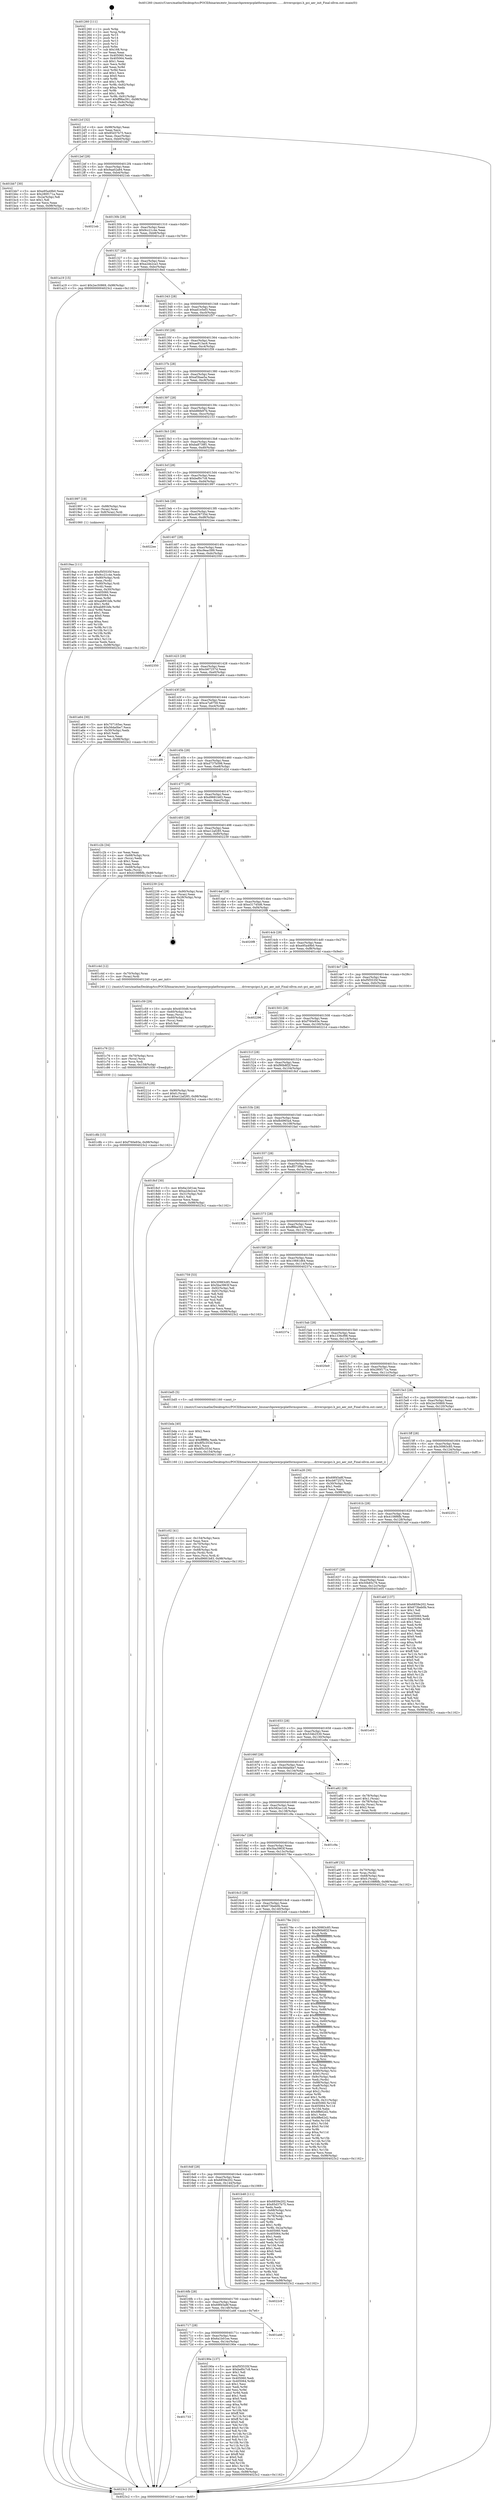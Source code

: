 digraph "0x401260" {
  label = "0x401260 (/mnt/c/Users/mathe/Desktop/tcc/POCII/binaries/extr_linuxarchpowerpcplatformspseries........driverspcipci.h_pci_aer_init_Final-ollvm.out::main(0))"
  labelloc = "t"
  node[shape=record]

  Entry [label="",width=0.3,height=0.3,shape=circle,fillcolor=black,style=filled]
  "0x4012cf" [label="{
     0x4012cf [32]\l
     | [instrs]\l
     &nbsp;&nbsp;0x4012cf \<+6\>: mov -0x98(%rbp),%eax\l
     &nbsp;&nbsp;0x4012d5 \<+2\>: mov %eax,%ecx\l
     &nbsp;&nbsp;0x4012d7 \<+6\>: sub $0x85d37b75,%ecx\l
     &nbsp;&nbsp;0x4012dd \<+6\>: mov %eax,-0xac(%rbp)\l
     &nbsp;&nbsp;0x4012e3 \<+6\>: mov %ecx,-0xb0(%rbp)\l
     &nbsp;&nbsp;0x4012e9 \<+6\>: je 0000000000401bb7 \<main+0x957\>\l
  }"]
  "0x401bb7" [label="{
     0x401bb7 [30]\l
     | [instrs]\l
     &nbsp;&nbsp;0x401bb7 \<+5\>: mov $0xe95a49b0,%eax\l
     &nbsp;&nbsp;0x401bbc \<+5\>: mov $0x280f171a,%ecx\l
     &nbsp;&nbsp;0x401bc1 \<+3\>: mov -0x2a(%rbp),%dl\l
     &nbsp;&nbsp;0x401bc4 \<+3\>: test $0x1,%dl\l
     &nbsp;&nbsp;0x401bc7 \<+3\>: cmovne %ecx,%eax\l
     &nbsp;&nbsp;0x401bca \<+6\>: mov %eax,-0x98(%rbp)\l
     &nbsp;&nbsp;0x401bd0 \<+5\>: jmp 00000000004023c2 \<main+0x1162\>\l
  }"]
  "0x4012ef" [label="{
     0x4012ef [28]\l
     | [instrs]\l
     &nbsp;&nbsp;0x4012ef \<+5\>: jmp 00000000004012f4 \<main+0x94\>\l
     &nbsp;&nbsp;0x4012f4 \<+6\>: mov -0xac(%rbp),%eax\l
     &nbsp;&nbsp;0x4012fa \<+5\>: sub $0x9aa02a84,%eax\l
     &nbsp;&nbsp;0x4012ff \<+6\>: mov %eax,-0xb4(%rbp)\l
     &nbsp;&nbsp;0x401305 \<+6\>: je 00000000004021eb \<main+0xf8b\>\l
  }"]
  Exit [label="",width=0.3,height=0.3,shape=circle,fillcolor=black,style=filled,peripheries=2]
  "0x4021eb" [label="{
     0x4021eb\l
  }", style=dashed]
  "0x40130b" [label="{
     0x40130b [28]\l
     | [instrs]\l
     &nbsp;&nbsp;0x40130b \<+5\>: jmp 0000000000401310 \<main+0xb0\>\l
     &nbsp;&nbsp;0x401310 \<+6\>: mov -0xac(%rbp),%eax\l
     &nbsp;&nbsp;0x401316 \<+5\>: sub $0x9cc21c4e,%eax\l
     &nbsp;&nbsp;0x40131b \<+6\>: mov %eax,-0xb8(%rbp)\l
     &nbsp;&nbsp;0x401321 \<+6\>: je 0000000000401a19 \<main+0x7b9\>\l
  }"]
  "0x401c8b" [label="{
     0x401c8b [15]\l
     | [instrs]\l
     &nbsp;&nbsp;0x401c8b \<+10\>: movl $0xf760e93e,-0x98(%rbp)\l
     &nbsp;&nbsp;0x401c95 \<+5\>: jmp 00000000004023c2 \<main+0x1162\>\l
  }"]
  "0x401a19" [label="{
     0x401a19 [15]\l
     | [instrs]\l
     &nbsp;&nbsp;0x401a19 \<+10\>: movl $0x2ec50869,-0x98(%rbp)\l
     &nbsp;&nbsp;0x401a23 \<+5\>: jmp 00000000004023c2 \<main+0x1162\>\l
  }"]
  "0x401327" [label="{
     0x401327 [28]\l
     | [instrs]\l
     &nbsp;&nbsp;0x401327 \<+5\>: jmp 000000000040132c \<main+0xcc\>\l
     &nbsp;&nbsp;0x40132c \<+6\>: mov -0xac(%rbp),%eax\l
     &nbsp;&nbsp;0x401332 \<+5\>: sub $0xa2de2ca3,%eax\l
     &nbsp;&nbsp;0x401337 \<+6\>: mov %eax,-0xbc(%rbp)\l
     &nbsp;&nbsp;0x40133d \<+6\>: je 00000000004018ed \<main+0x68d\>\l
  }"]
  "0x401c76" [label="{
     0x401c76 [21]\l
     | [instrs]\l
     &nbsp;&nbsp;0x401c76 \<+4\>: mov -0x70(%rbp),%rcx\l
     &nbsp;&nbsp;0x401c7a \<+3\>: mov (%rcx),%rcx\l
     &nbsp;&nbsp;0x401c7d \<+3\>: mov %rcx,%rdi\l
     &nbsp;&nbsp;0x401c80 \<+6\>: mov %eax,-0x158(%rbp)\l
     &nbsp;&nbsp;0x401c86 \<+5\>: call 0000000000401030 \<free@plt\>\l
     | [calls]\l
     &nbsp;&nbsp;0x401030 \{1\} (unknown)\l
  }"]
  "0x4018ed" [label="{
     0x4018ed\l
  }", style=dashed]
  "0x401343" [label="{
     0x401343 [28]\l
     | [instrs]\l
     &nbsp;&nbsp;0x401343 \<+5\>: jmp 0000000000401348 \<main+0xe8\>\l
     &nbsp;&nbsp;0x401348 \<+6\>: mov -0xac(%rbp),%eax\l
     &nbsp;&nbsp;0x40134e \<+5\>: sub $0xad1e5ef3,%eax\l
     &nbsp;&nbsp;0x401353 \<+6\>: mov %eax,-0xc0(%rbp)\l
     &nbsp;&nbsp;0x401359 \<+6\>: je 0000000000401f57 \<main+0xcf7\>\l
  }"]
  "0x401c59" [label="{
     0x401c59 [29]\l
     | [instrs]\l
     &nbsp;&nbsp;0x401c59 \<+10\>: movabs $0x4030d6,%rdi\l
     &nbsp;&nbsp;0x401c63 \<+4\>: mov -0x60(%rbp),%rcx\l
     &nbsp;&nbsp;0x401c67 \<+2\>: mov %eax,(%rcx)\l
     &nbsp;&nbsp;0x401c69 \<+4\>: mov -0x60(%rbp),%rcx\l
     &nbsp;&nbsp;0x401c6d \<+2\>: mov (%rcx),%esi\l
     &nbsp;&nbsp;0x401c6f \<+2\>: mov $0x0,%al\l
     &nbsp;&nbsp;0x401c71 \<+5\>: call 0000000000401040 \<printf@plt\>\l
     | [calls]\l
     &nbsp;&nbsp;0x401040 \{1\} (unknown)\l
  }"]
  "0x401f57" [label="{
     0x401f57\l
  }", style=dashed]
  "0x40135f" [label="{
     0x40135f [28]\l
     | [instrs]\l
     &nbsp;&nbsp;0x40135f \<+5\>: jmp 0000000000401364 \<main+0x104\>\l
     &nbsp;&nbsp;0x401364 \<+6\>: mov -0xac(%rbp),%eax\l
     &nbsp;&nbsp;0x40136a \<+5\>: sub $0xae913ac6,%eax\l
     &nbsp;&nbsp;0x40136f \<+6\>: mov %eax,-0xc4(%rbp)\l
     &nbsp;&nbsp;0x401375 \<+6\>: je 0000000000401f39 \<main+0xcd9\>\l
  }"]
  "0x401c02" [label="{
     0x401c02 [41]\l
     | [instrs]\l
     &nbsp;&nbsp;0x401c02 \<+6\>: mov -0x154(%rbp),%ecx\l
     &nbsp;&nbsp;0x401c08 \<+3\>: imul %eax,%ecx\l
     &nbsp;&nbsp;0x401c0b \<+4\>: mov -0x70(%rbp),%rsi\l
     &nbsp;&nbsp;0x401c0f \<+3\>: mov (%rsi),%rsi\l
     &nbsp;&nbsp;0x401c12 \<+4\>: mov -0x68(%rbp),%rdi\l
     &nbsp;&nbsp;0x401c16 \<+3\>: movslq (%rdi),%rdi\l
     &nbsp;&nbsp;0x401c19 \<+3\>: mov %ecx,(%rsi,%rdi,4)\l
     &nbsp;&nbsp;0x401c1c \<+10\>: movl $0xd9681b83,-0x98(%rbp)\l
     &nbsp;&nbsp;0x401c26 \<+5\>: jmp 00000000004023c2 \<main+0x1162\>\l
  }"]
  "0x401f39" [label="{
     0x401f39\l
  }", style=dashed]
  "0x40137b" [label="{
     0x40137b [28]\l
     | [instrs]\l
     &nbsp;&nbsp;0x40137b \<+5\>: jmp 0000000000401380 \<main+0x120\>\l
     &nbsp;&nbsp;0x401380 \<+6\>: mov -0xac(%rbp),%eax\l
     &nbsp;&nbsp;0x401386 \<+5\>: sub $0xaf3baa5a,%eax\l
     &nbsp;&nbsp;0x40138b \<+6\>: mov %eax,-0xc8(%rbp)\l
     &nbsp;&nbsp;0x401391 \<+6\>: je 0000000000402040 \<main+0xde0\>\l
  }"]
  "0x401bda" [label="{
     0x401bda [40]\l
     | [instrs]\l
     &nbsp;&nbsp;0x401bda \<+5\>: mov $0x2,%ecx\l
     &nbsp;&nbsp;0x401bdf \<+1\>: cltd\l
     &nbsp;&nbsp;0x401be0 \<+2\>: idiv %ecx\l
     &nbsp;&nbsp;0x401be2 \<+6\>: imul $0xfffffffe,%edx,%ecx\l
     &nbsp;&nbsp;0x401be8 \<+6\>: add $0x8f5c353d,%ecx\l
     &nbsp;&nbsp;0x401bee \<+3\>: add $0x1,%ecx\l
     &nbsp;&nbsp;0x401bf1 \<+6\>: sub $0x8f5c353d,%ecx\l
     &nbsp;&nbsp;0x401bf7 \<+6\>: mov %ecx,-0x154(%rbp)\l
     &nbsp;&nbsp;0x401bfd \<+5\>: call 0000000000401160 \<next_i\>\l
     | [calls]\l
     &nbsp;&nbsp;0x401160 \{1\} (/mnt/c/Users/mathe/Desktop/tcc/POCII/binaries/extr_linuxarchpowerpcplatformspseries........driverspcipci.h_pci_aer_init_Final-ollvm.out::next_i)\l
  }"]
  "0x402040" [label="{
     0x402040\l
  }", style=dashed]
  "0x401397" [label="{
     0x401397 [28]\l
     | [instrs]\l
     &nbsp;&nbsp;0x401397 \<+5\>: jmp 000000000040139c \<main+0x13c\>\l
     &nbsp;&nbsp;0x40139c \<+6\>: mov -0xac(%rbp),%eax\l
     &nbsp;&nbsp;0x4013a2 \<+5\>: sub $0xb86fe97b,%eax\l
     &nbsp;&nbsp;0x4013a7 \<+6\>: mov %eax,-0xcc(%rbp)\l
     &nbsp;&nbsp;0x4013ad \<+6\>: je 0000000000402153 \<main+0xef3\>\l
  }"]
  "0x401a9f" [label="{
     0x401a9f [32]\l
     | [instrs]\l
     &nbsp;&nbsp;0x401a9f \<+4\>: mov -0x70(%rbp),%rdi\l
     &nbsp;&nbsp;0x401aa3 \<+3\>: mov %rax,(%rdi)\l
     &nbsp;&nbsp;0x401aa6 \<+4\>: mov -0x68(%rbp),%rax\l
     &nbsp;&nbsp;0x401aaa \<+6\>: movl $0x0,(%rax)\l
     &nbsp;&nbsp;0x401ab0 \<+10\>: movl $0x4108f6fb,-0x98(%rbp)\l
     &nbsp;&nbsp;0x401aba \<+5\>: jmp 00000000004023c2 \<main+0x1162\>\l
  }"]
  "0x402153" [label="{
     0x402153\l
  }", style=dashed]
  "0x4013b3" [label="{
     0x4013b3 [28]\l
     | [instrs]\l
     &nbsp;&nbsp;0x4013b3 \<+5\>: jmp 00000000004013b8 \<main+0x158\>\l
     &nbsp;&nbsp;0x4013b8 \<+6\>: mov -0xac(%rbp),%eax\l
     &nbsp;&nbsp;0x4013be \<+5\>: sub $0xba8739f1,%eax\l
     &nbsp;&nbsp;0x4013c3 \<+6\>: mov %eax,-0xd0(%rbp)\l
     &nbsp;&nbsp;0x4013c9 \<+6\>: je 0000000000402209 \<main+0xfa9\>\l
  }"]
  "0x4019aa" [label="{
     0x4019aa [111]\l
     | [instrs]\l
     &nbsp;&nbsp;0x4019aa \<+5\>: mov $0xf5f3535f,%ecx\l
     &nbsp;&nbsp;0x4019af \<+5\>: mov $0x9cc21c4e,%edx\l
     &nbsp;&nbsp;0x4019b4 \<+4\>: mov -0x80(%rbp),%rdi\l
     &nbsp;&nbsp;0x4019b8 \<+2\>: mov %eax,(%rdi)\l
     &nbsp;&nbsp;0x4019ba \<+4\>: mov -0x80(%rbp),%rdi\l
     &nbsp;&nbsp;0x4019be \<+2\>: mov (%rdi),%eax\l
     &nbsp;&nbsp;0x4019c0 \<+3\>: mov %eax,-0x30(%rbp)\l
     &nbsp;&nbsp;0x4019c3 \<+7\>: mov 0x405060,%eax\l
     &nbsp;&nbsp;0x4019ca \<+7\>: mov 0x405064,%esi\l
     &nbsp;&nbsp;0x4019d1 \<+3\>: mov %eax,%r8d\l
     &nbsp;&nbsp;0x4019d4 \<+7\>: add $0xab891bfe,%r8d\l
     &nbsp;&nbsp;0x4019db \<+4\>: sub $0x1,%r8d\l
     &nbsp;&nbsp;0x4019df \<+7\>: sub $0xab891bfe,%r8d\l
     &nbsp;&nbsp;0x4019e6 \<+4\>: imul %r8d,%eax\l
     &nbsp;&nbsp;0x4019ea \<+3\>: and $0x1,%eax\l
     &nbsp;&nbsp;0x4019ed \<+3\>: cmp $0x0,%eax\l
     &nbsp;&nbsp;0x4019f0 \<+4\>: sete %r9b\l
     &nbsp;&nbsp;0x4019f4 \<+3\>: cmp $0xa,%esi\l
     &nbsp;&nbsp;0x4019f7 \<+4\>: setl %r10b\l
     &nbsp;&nbsp;0x4019fb \<+3\>: mov %r9b,%r11b\l
     &nbsp;&nbsp;0x4019fe \<+3\>: and %r10b,%r11b\l
     &nbsp;&nbsp;0x401a01 \<+3\>: xor %r10b,%r9b\l
     &nbsp;&nbsp;0x401a04 \<+3\>: or %r9b,%r11b\l
     &nbsp;&nbsp;0x401a07 \<+4\>: test $0x1,%r11b\l
     &nbsp;&nbsp;0x401a0b \<+3\>: cmovne %edx,%ecx\l
     &nbsp;&nbsp;0x401a0e \<+6\>: mov %ecx,-0x98(%rbp)\l
     &nbsp;&nbsp;0x401a14 \<+5\>: jmp 00000000004023c2 \<main+0x1162\>\l
  }"]
  "0x402209" [label="{
     0x402209\l
  }", style=dashed]
  "0x4013cf" [label="{
     0x4013cf [28]\l
     | [instrs]\l
     &nbsp;&nbsp;0x4013cf \<+5\>: jmp 00000000004013d4 \<main+0x174\>\l
     &nbsp;&nbsp;0x4013d4 \<+6\>: mov -0xac(%rbp),%eax\l
     &nbsp;&nbsp;0x4013da \<+5\>: sub $0xbef0c7c8,%eax\l
     &nbsp;&nbsp;0x4013df \<+6\>: mov %eax,-0xd4(%rbp)\l
     &nbsp;&nbsp;0x4013e5 \<+6\>: je 0000000000401997 \<main+0x737\>\l
  }"]
  "0x401733" [label="{
     0x401733\l
  }", style=dashed]
  "0x401997" [label="{
     0x401997 [19]\l
     | [instrs]\l
     &nbsp;&nbsp;0x401997 \<+7\>: mov -0x88(%rbp),%rax\l
     &nbsp;&nbsp;0x40199e \<+3\>: mov (%rax),%rax\l
     &nbsp;&nbsp;0x4019a1 \<+4\>: mov 0x8(%rax),%rdi\l
     &nbsp;&nbsp;0x4019a5 \<+5\>: call 0000000000401060 \<atoi@plt\>\l
     | [calls]\l
     &nbsp;&nbsp;0x401060 \{1\} (unknown)\l
  }"]
  "0x4013eb" [label="{
     0x4013eb [28]\l
     | [instrs]\l
     &nbsp;&nbsp;0x4013eb \<+5\>: jmp 00000000004013f0 \<main+0x190\>\l
     &nbsp;&nbsp;0x4013f0 \<+6\>: mov -0xac(%rbp),%eax\l
     &nbsp;&nbsp;0x4013f6 \<+5\>: sub $0xc636735d,%eax\l
     &nbsp;&nbsp;0x4013fb \<+6\>: mov %eax,-0xd8(%rbp)\l
     &nbsp;&nbsp;0x401401 \<+6\>: je 00000000004022ee \<main+0x108e\>\l
  }"]
  "0x40190e" [label="{
     0x40190e [137]\l
     | [instrs]\l
     &nbsp;&nbsp;0x40190e \<+5\>: mov $0xf5f3535f,%eax\l
     &nbsp;&nbsp;0x401913 \<+5\>: mov $0xbef0c7c8,%ecx\l
     &nbsp;&nbsp;0x401918 \<+2\>: mov $0x1,%dl\l
     &nbsp;&nbsp;0x40191a \<+2\>: xor %esi,%esi\l
     &nbsp;&nbsp;0x40191c \<+7\>: mov 0x405060,%edi\l
     &nbsp;&nbsp;0x401923 \<+8\>: mov 0x405064,%r8d\l
     &nbsp;&nbsp;0x40192b \<+3\>: sub $0x1,%esi\l
     &nbsp;&nbsp;0x40192e \<+3\>: mov %edi,%r9d\l
     &nbsp;&nbsp;0x401931 \<+3\>: add %esi,%r9d\l
     &nbsp;&nbsp;0x401934 \<+4\>: imul %r9d,%edi\l
     &nbsp;&nbsp;0x401938 \<+3\>: and $0x1,%edi\l
     &nbsp;&nbsp;0x40193b \<+3\>: cmp $0x0,%edi\l
     &nbsp;&nbsp;0x40193e \<+4\>: sete %r10b\l
     &nbsp;&nbsp;0x401942 \<+4\>: cmp $0xa,%r8d\l
     &nbsp;&nbsp;0x401946 \<+4\>: setl %r11b\l
     &nbsp;&nbsp;0x40194a \<+3\>: mov %r10b,%bl\l
     &nbsp;&nbsp;0x40194d \<+3\>: xor $0xff,%bl\l
     &nbsp;&nbsp;0x401950 \<+3\>: mov %r11b,%r14b\l
     &nbsp;&nbsp;0x401953 \<+4\>: xor $0xff,%r14b\l
     &nbsp;&nbsp;0x401957 \<+3\>: xor $0x0,%dl\l
     &nbsp;&nbsp;0x40195a \<+3\>: mov %bl,%r15b\l
     &nbsp;&nbsp;0x40195d \<+4\>: and $0x0,%r15b\l
     &nbsp;&nbsp;0x401961 \<+3\>: and %dl,%r10b\l
     &nbsp;&nbsp;0x401964 \<+3\>: mov %r14b,%r12b\l
     &nbsp;&nbsp;0x401967 \<+4\>: and $0x0,%r12b\l
     &nbsp;&nbsp;0x40196b \<+3\>: and %dl,%r11b\l
     &nbsp;&nbsp;0x40196e \<+3\>: or %r10b,%r15b\l
     &nbsp;&nbsp;0x401971 \<+3\>: or %r11b,%r12b\l
     &nbsp;&nbsp;0x401974 \<+3\>: xor %r12b,%r15b\l
     &nbsp;&nbsp;0x401977 \<+3\>: or %r14b,%bl\l
     &nbsp;&nbsp;0x40197a \<+3\>: xor $0xff,%bl\l
     &nbsp;&nbsp;0x40197d \<+3\>: or $0x0,%dl\l
     &nbsp;&nbsp;0x401980 \<+2\>: and %dl,%bl\l
     &nbsp;&nbsp;0x401982 \<+3\>: or %bl,%r15b\l
     &nbsp;&nbsp;0x401985 \<+4\>: test $0x1,%r15b\l
     &nbsp;&nbsp;0x401989 \<+3\>: cmovne %ecx,%eax\l
     &nbsp;&nbsp;0x40198c \<+6\>: mov %eax,-0x98(%rbp)\l
     &nbsp;&nbsp;0x401992 \<+5\>: jmp 00000000004023c2 \<main+0x1162\>\l
  }"]
  "0x4022ee" [label="{
     0x4022ee\l
  }", style=dashed]
  "0x401407" [label="{
     0x401407 [28]\l
     | [instrs]\l
     &nbsp;&nbsp;0x401407 \<+5\>: jmp 000000000040140c \<main+0x1ac\>\l
     &nbsp;&nbsp;0x40140c \<+6\>: mov -0xac(%rbp),%eax\l
     &nbsp;&nbsp;0x401412 \<+5\>: sub $0xc9eac589,%eax\l
     &nbsp;&nbsp;0x401417 \<+6\>: mov %eax,-0xdc(%rbp)\l
     &nbsp;&nbsp;0x40141d \<+6\>: je 0000000000402350 \<main+0x10f0\>\l
  }"]
  "0x401717" [label="{
     0x401717 [28]\l
     | [instrs]\l
     &nbsp;&nbsp;0x401717 \<+5\>: jmp 000000000040171c \<main+0x4bc\>\l
     &nbsp;&nbsp;0x40171c \<+6\>: mov -0xac(%rbp),%eax\l
     &nbsp;&nbsp;0x401722 \<+5\>: sub $0x6a1b01ee,%eax\l
     &nbsp;&nbsp;0x401727 \<+6\>: mov %eax,-0x14c(%rbp)\l
     &nbsp;&nbsp;0x40172d \<+6\>: je 000000000040190e \<main+0x6ae\>\l
  }"]
  "0x402350" [label="{
     0x402350\l
  }", style=dashed]
  "0x401423" [label="{
     0x401423 [28]\l
     | [instrs]\l
     &nbsp;&nbsp;0x401423 \<+5\>: jmp 0000000000401428 \<main+0x1c8\>\l
     &nbsp;&nbsp;0x401428 \<+6\>: mov -0xac(%rbp),%eax\l
     &nbsp;&nbsp;0x40142e \<+5\>: sub $0xcb67257d,%eax\l
     &nbsp;&nbsp;0x401433 \<+6\>: mov %eax,-0xe0(%rbp)\l
     &nbsp;&nbsp;0x401439 \<+6\>: je 0000000000401a64 \<main+0x804\>\l
  }"]
  "0x401a46" [label="{
     0x401a46\l
  }", style=dashed]
  "0x401a64" [label="{
     0x401a64 [30]\l
     | [instrs]\l
     &nbsp;&nbsp;0x401a64 \<+5\>: mov $0x707165ec,%eax\l
     &nbsp;&nbsp;0x401a69 \<+5\>: mov $0x56da0be7,%ecx\l
     &nbsp;&nbsp;0x401a6e \<+3\>: mov -0x30(%rbp),%edx\l
     &nbsp;&nbsp;0x401a71 \<+3\>: cmp $0x0,%edx\l
     &nbsp;&nbsp;0x401a74 \<+3\>: cmove %ecx,%eax\l
     &nbsp;&nbsp;0x401a77 \<+6\>: mov %eax,-0x98(%rbp)\l
     &nbsp;&nbsp;0x401a7d \<+5\>: jmp 00000000004023c2 \<main+0x1162\>\l
  }"]
  "0x40143f" [label="{
     0x40143f [28]\l
     | [instrs]\l
     &nbsp;&nbsp;0x40143f \<+5\>: jmp 0000000000401444 \<main+0x1e4\>\l
     &nbsp;&nbsp;0x401444 \<+6\>: mov -0xac(%rbp),%eax\l
     &nbsp;&nbsp;0x40144a \<+5\>: sub $0xce7a9759,%eax\l
     &nbsp;&nbsp;0x40144f \<+6\>: mov %eax,-0xe4(%rbp)\l
     &nbsp;&nbsp;0x401455 \<+6\>: je 0000000000401df6 \<main+0xb96\>\l
  }"]
  "0x4016fb" [label="{
     0x4016fb [28]\l
     | [instrs]\l
     &nbsp;&nbsp;0x4016fb \<+5\>: jmp 0000000000401700 \<main+0x4a0\>\l
     &nbsp;&nbsp;0x401700 \<+6\>: mov -0xac(%rbp),%eax\l
     &nbsp;&nbsp;0x401706 \<+5\>: sub $0x69f45a8f,%eax\l
     &nbsp;&nbsp;0x40170b \<+6\>: mov %eax,-0x148(%rbp)\l
     &nbsp;&nbsp;0x401711 \<+6\>: je 0000000000401a46 \<main+0x7e6\>\l
  }"]
  "0x401df6" [label="{
     0x401df6\l
  }", style=dashed]
  "0x40145b" [label="{
     0x40145b [28]\l
     | [instrs]\l
     &nbsp;&nbsp;0x40145b \<+5\>: jmp 0000000000401460 \<main+0x200\>\l
     &nbsp;&nbsp;0x401460 \<+6\>: mov -0xac(%rbp),%eax\l
     &nbsp;&nbsp;0x401466 \<+5\>: sub $0xd737b598,%eax\l
     &nbsp;&nbsp;0x40146b \<+6\>: mov %eax,-0xe8(%rbp)\l
     &nbsp;&nbsp;0x401471 \<+6\>: je 0000000000401d2d \<main+0xacd\>\l
  }"]
  "0x4022c9" [label="{
     0x4022c9\l
  }", style=dashed]
  "0x401d2d" [label="{
     0x401d2d\l
  }", style=dashed]
  "0x401477" [label="{
     0x401477 [28]\l
     | [instrs]\l
     &nbsp;&nbsp;0x401477 \<+5\>: jmp 000000000040147c \<main+0x21c\>\l
     &nbsp;&nbsp;0x40147c \<+6\>: mov -0xac(%rbp),%eax\l
     &nbsp;&nbsp;0x401482 \<+5\>: sub $0xd9681b83,%eax\l
     &nbsp;&nbsp;0x401487 \<+6\>: mov %eax,-0xec(%rbp)\l
     &nbsp;&nbsp;0x40148d \<+6\>: je 0000000000401c2b \<main+0x9cb\>\l
  }"]
  "0x4016df" [label="{
     0x4016df [28]\l
     | [instrs]\l
     &nbsp;&nbsp;0x4016df \<+5\>: jmp 00000000004016e4 \<main+0x484\>\l
     &nbsp;&nbsp;0x4016e4 \<+6\>: mov -0xac(%rbp),%eax\l
     &nbsp;&nbsp;0x4016ea \<+5\>: sub $0x6859e202,%eax\l
     &nbsp;&nbsp;0x4016ef \<+6\>: mov %eax,-0x144(%rbp)\l
     &nbsp;&nbsp;0x4016f5 \<+6\>: je 00000000004022c9 \<main+0x1069\>\l
  }"]
  "0x401c2b" [label="{
     0x401c2b [34]\l
     | [instrs]\l
     &nbsp;&nbsp;0x401c2b \<+2\>: xor %eax,%eax\l
     &nbsp;&nbsp;0x401c2d \<+4\>: mov -0x68(%rbp),%rcx\l
     &nbsp;&nbsp;0x401c31 \<+2\>: mov (%rcx),%edx\l
     &nbsp;&nbsp;0x401c33 \<+3\>: sub $0x1,%eax\l
     &nbsp;&nbsp;0x401c36 \<+2\>: sub %eax,%edx\l
     &nbsp;&nbsp;0x401c38 \<+4\>: mov -0x68(%rbp),%rcx\l
     &nbsp;&nbsp;0x401c3c \<+2\>: mov %edx,(%rcx)\l
     &nbsp;&nbsp;0x401c3e \<+10\>: movl $0x4108f6fb,-0x98(%rbp)\l
     &nbsp;&nbsp;0x401c48 \<+5\>: jmp 00000000004023c2 \<main+0x1162\>\l
  }"]
  "0x401493" [label="{
     0x401493 [28]\l
     | [instrs]\l
     &nbsp;&nbsp;0x401493 \<+5\>: jmp 0000000000401498 \<main+0x238\>\l
     &nbsp;&nbsp;0x401498 \<+6\>: mov -0xac(%rbp),%eax\l
     &nbsp;&nbsp;0x40149e \<+5\>: sub $0xe12af285,%eax\l
     &nbsp;&nbsp;0x4014a3 \<+6\>: mov %eax,-0xf0(%rbp)\l
     &nbsp;&nbsp;0x4014a9 \<+6\>: je 0000000000402239 \<main+0xfd9\>\l
  }"]
  "0x401b48" [label="{
     0x401b48 [111]\l
     | [instrs]\l
     &nbsp;&nbsp;0x401b48 \<+5\>: mov $0x6859e202,%eax\l
     &nbsp;&nbsp;0x401b4d \<+5\>: mov $0x85d37b75,%ecx\l
     &nbsp;&nbsp;0x401b52 \<+2\>: xor %edx,%edx\l
     &nbsp;&nbsp;0x401b54 \<+4\>: mov -0x68(%rbp),%rsi\l
     &nbsp;&nbsp;0x401b58 \<+2\>: mov (%rsi),%edi\l
     &nbsp;&nbsp;0x401b5a \<+4\>: mov -0x78(%rbp),%rsi\l
     &nbsp;&nbsp;0x401b5e \<+2\>: cmp (%rsi),%edi\l
     &nbsp;&nbsp;0x401b60 \<+4\>: setl %r8b\l
     &nbsp;&nbsp;0x401b64 \<+4\>: and $0x1,%r8b\l
     &nbsp;&nbsp;0x401b68 \<+4\>: mov %r8b,-0x2a(%rbp)\l
     &nbsp;&nbsp;0x401b6c \<+7\>: mov 0x405060,%edi\l
     &nbsp;&nbsp;0x401b73 \<+8\>: mov 0x405064,%r9d\l
     &nbsp;&nbsp;0x401b7b \<+3\>: sub $0x1,%edx\l
     &nbsp;&nbsp;0x401b7e \<+3\>: mov %edi,%r10d\l
     &nbsp;&nbsp;0x401b81 \<+3\>: add %edx,%r10d\l
     &nbsp;&nbsp;0x401b84 \<+4\>: imul %r10d,%edi\l
     &nbsp;&nbsp;0x401b88 \<+3\>: and $0x1,%edi\l
     &nbsp;&nbsp;0x401b8b \<+3\>: cmp $0x0,%edi\l
     &nbsp;&nbsp;0x401b8e \<+4\>: sete %r8b\l
     &nbsp;&nbsp;0x401b92 \<+4\>: cmp $0xa,%r9d\l
     &nbsp;&nbsp;0x401b96 \<+4\>: setl %r11b\l
     &nbsp;&nbsp;0x401b9a \<+3\>: mov %r8b,%bl\l
     &nbsp;&nbsp;0x401b9d \<+3\>: and %r11b,%bl\l
     &nbsp;&nbsp;0x401ba0 \<+3\>: xor %r11b,%r8b\l
     &nbsp;&nbsp;0x401ba3 \<+3\>: or %r8b,%bl\l
     &nbsp;&nbsp;0x401ba6 \<+3\>: test $0x1,%bl\l
     &nbsp;&nbsp;0x401ba9 \<+3\>: cmovne %ecx,%eax\l
     &nbsp;&nbsp;0x401bac \<+6\>: mov %eax,-0x98(%rbp)\l
     &nbsp;&nbsp;0x401bb2 \<+5\>: jmp 00000000004023c2 \<main+0x1162\>\l
  }"]
  "0x402239" [label="{
     0x402239 [24]\l
     | [instrs]\l
     &nbsp;&nbsp;0x402239 \<+7\>: mov -0x90(%rbp),%rax\l
     &nbsp;&nbsp;0x402240 \<+2\>: mov (%rax),%eax\l
     &nbsp;&nbsp;0x402242 \<+4\>: lea -0x28(%rbp),%rsp\l
     &nbsp;&nbsp;0x402246 \<+1\>: pop %rbx\l
     &nbsp;&nbsp;0x402247 \<+2\>: pop %r12\l
     &nbsp;&nbsp;0x402249 \<+2\>: pop %r13\l
     &nbsp;&nbsp;0x40224b \<+2\>: pop %r14\l
     &nbsp;&nbsp;0x40224d \<+2\>: pop %r15\l
     &nbsp;&nbsp;0x40224f \<+1\>: pop %rbp\l
     &nbsp;&nbsp;0x402250 \<+1\>: ret\l
  }"]
  "0x4014af" [label="{
     0x4014af [28]\l
     | [instrs]\l
     &nbsp;&nbsp;0x4014af \<+5\>: jmp 00000000004014b4 \<main+0x254\>\l
     &nbsp;&nbsp;0x4014b4 \<+6\>: mov -0xac(%rbp),%eax\l
     &nbsp;&nbsp;0x4014ba \<+5\>: sub $0xe31745d6,%eax\l
     &nbsp;&nbsp;0x4014bf \<+6\>: mov %eax,-0xf4(%rbp)\l
     &nbsp;&nbsp;0x4014c5 \<+6\>: je 00000000004020f8 \<main+0xe98\>\l
  }"]
  "0x4016c3" [label="{
     0x4016c3 [28]\l
     | [instrs]\l
     &nbsp;&nbsp;0x4016c3 \<+5\>: jmp 00000000004016c8 \<main+0x468\>\l
     &nbsp;&nbsp;0x4016c8 \<+6\>: mov -0xac(%rbp),%eax\l
     &nbsp;&nbsp;0x4016ce \<+5\>: sub $0x673beb0b,%eax\l
     &nbsp;&nbsp;0x4016d3 \<+6\>: mov %eax,-0x140(%rbp)\l
     &nbsp;&nbsp;0x4016d9 \<+6\>: je 0000000000401b48 \<main+0x8e8\>\l
  }"]
  "0x4020f8" [label="{
     0x4020f8\l
  }", style=dashed]
  "0x4014cb" [label="{
     0x4014cb [28]\l
     | [instrs]\l
     &nbsp;&nbsp;0x4014cb \<+5\>: jmp 00000000004014d0 \<main+0x270\>\l
     &nbsp;&nbsp;0x4014d0 \<+6\>: mov -0xac(%rbp),%eax\l
     &nbsp;&nbsp;0x4014d6 \<+5\>: sub $0xe95a49b0,%eax\l
     &nbsp;&nbsp;0x4014db \<+6\>: mov %eax,-0xf8(%rbp)\l
     &nbsp;&nbsp;0x4014e1 \<+6\>: je 0000000000401c4d \<main+0x9ed\>\l
  }"]
  "0x40178e" [label="{
     0x40178e [321]\l
     | [instrs]\l
     &nbsp;&nbsp;0x40178e \<+5\>: mov $0x30983c85,%eax\l
     &nbsp;&nbsp;0x401793 \<+5\>: mov $0xf90b8f2f,%ecx\l
     &nbsp;&nbsp;0x401798 \<+3\>: mov %rsp,%rdx\l
     &nbsp;&nbsp;0x40179b \<+4\>: add $0xfffffffffffffff0,%rdx\l
     &nbsp;&nbsp;0x40179f \<+3\>: mov %rdx,%rsp\l
     &nbsp;&nbsp;0x4017a2 \<+7\>: mov %rdx,-0x90(%rbp)\l
     &nbsp;&nbsp;0x4017a9 \<+3\>: mov %rsp,%rdx\l
     &nbsp;&nbsp;0x4017ac \<+4\>: add $0xfffffffffffffff0,%rdx\l
     &nbsp;&nbsp;0x4017b0 \<+3\>: mov %rdx,%rsp\l
     &nbsp;&nbsp;0x4017b3 \<+3\>: mov %rsp,%rsi\l
     &nbsp;&nbsp;0x4017b6 \<+4\>: add $0xfffffffffffffff0,%rsi\l
     &nbsp;&nbsp;0x4017ba \<+3\>: mov %rsi,%rsp\l
     &nbsp;&nbsp;0x4017bd \<+7\>: mov %rsi,-0x88(%rbp)\l
     &nbsp;&nbsp;0x4017c4 \<+3\>: mov %rsp,%rsi\l
     &nbsp;&nbsp;0x4017c7 \<+4\>: add $0xfffffffffffffff0,%rsi\l
     &nbsp;&nbsp;0x4017cb \<+3\>: mov %rsi,%rsp\l
     &nbsp;&nbsp;0x4017ce \<+4\>: mov %rsi,-0x80(%rbp)\l
     &nbsp;&nbsp;0x4017d2 \<+3\>: mov %rsp,%rsi\l
     &nbsp;&nbsp;0x4017d5 \<+4\>: add $0xfffffffffffffff0,%rsi\l
     &nbsp;&nbsp;0x4017d9 \<+3\>: mov %rsi,%rsp\l
     &nbsp;&nbsp;0x4017dc \<+4\>: mov %rsi,-0x78(%rbp)\l
     &nbsp;&nbsp;0x4017e0 \<+3\>: mov %rsp,%rsi\l
     &nbsp;&nbsp;0x4017e3 \<+4\>: add $0xfffffffffffffff0,%rsi\l
     &nbsp;&nbsp;0x4017e7 \<+3\>: mov %rsi,%rsp\l
     &nbsp;&nbsp;0x4017ea \<+4\>: mov %rsi,-0x70(%rbp)\l
     &nbsp;&nbsp;0x4017ee \<+3\>: mov %rsp,%rsi\l
     &nbsp;&nbsp;0x4017f1 \<+4\>: add $0xfffffffffffffff0,%rsi\l
     &nbsp;&nbsp;0x4017f5 \<+3\>: mov %rsi,%rsp\l
     &nbsp;&nbsp;0x4017f8 \<+4\>: mov %rsi,-0x68(%rbp)\l
     &nbsp;&nbsp;0x4017fc \<+3\>: mov %rsp,%rsi\l
     &nbsp;&nbsp;0x4017ff \<+4\>: add $0xfffffffffffffff0,%rsi\l
     &nbsp;&nbsp;0x401803 \<+3\>: mov %rsi,%rsp\l
     &nbsp;&nbsp;0x401806 \<+4\>: mov %rsi,-0x60(%rbp)\l
     &nbsp;&nbsp;0x40180a \<+3\>: mov %rsp,%rsi\l
     &nbsp;&nbsp;0x40180d \<+4\>: add $0xfffffffffffffff0,%rsi\l
     &nbsp;&nbsp;0x401811 \<+3\>: mov %rsi,%rsp\l
     &nbsp;&nbsp;0x401814 \<+4\>: mov %rsi,-0x58(%rbp)\l
     &nbsp;&nbsp;0x401818 \<+3\>: mov %rsp,%rsi\l
     &nbsp;&nbsp;0x40181b \<+4\>: add $0xfffffffffffffff0,%rsi\l
     &nbsp;&nbsp;0x40181f \<+3\>: mov %rsi,%rsp\l
     &nbsp;&nbsp;0x401822 \<+4\>: mov %rsi,-0x50(%rbp)\l
     &nbsp;&nbsp;0x401826 \<+3\>: mov %rsp,%rsi\l
     &nbsp;&nbsp;0x401829 \<+4\>: add $0xfffffffffffffff0,%rsi\l
     &nbsp;&nbsp;0x40182d \<+3\>: mov %rsi,%rsp\l
     &nbsp;&nbsp;0x401830 \<+4\>: mov %rsi,-0x48(%rbp)\l
     &nbsp;&nbsp;0x401834 \<+3\>: mov %rsp,%rsi\l
     &nbsp;&nbsp;0x401837 \<+4\>: add $0xfffffffffffffff0,%rsi\l
     &nbsp;&nbsp;0x40183b \<+3\>: mov %rsi,%rsp\l
     &nbsp;&nbsp;0x40183e \<+4\>: mov %rsi,-0x40(%rbp)\l
     &nbsp;&nbsp;0x401842 \<+7\>: mov -0x90(%rbp),%rsi\l
     &nbsp;&nbsp;0x401849 \<+6\>: movl $0x0,(%rsi)\l
     &nbsp;&nbsp;0x40184f \<+6\>: mov -0x9c(%rbp),%edi\l
     &nbsp;&nbsp;0x401855 \<+2\>: mov %edi,(%rdx)\l
     &nbsp;&nbsp;0x401857 \<+7\>: mov -0x88(%rbp),%rsi\l
     &nbsp;&nbsp;0x40185e \<+7\>: mov -0xa8(%rbp),%r8\l
     &nbsp;&nbsp;0x401865 \<+3\>: mov %r8,(%rsi)\l
     &nbsp;&nbsp;0x401868 \<+3\>: cmpl $0x2,(%rdx)\l
     &nbsp;&nbsp;0x40186b \<+4\>: setne %r9b\l
     &nbsp;&nbsp;0x40186f \<+4\>: and $0x1,%r9b\l
     &nbsp;&nbsp;0x401873 \<+4\>: mov %r9b,-0x31(%rbp)\l
     &nbsp;&nbsp;0x401877 \<+8\>: mov 0x405060,%r10d\l
     &nbsp;&nbsp;0x40187f \<+8\>: mov 0x405064,%r11d\l
     &nbsp;&nbsp;0x401887 \<+3\>: mov %r10d,%ebx\l
     &nbsp;&nbsp;0x40188a \<+6\>: sub $0x8ffe62d2,%ebx\l
     &nbsp;&nbsp;0x401890 \<+3\>: sub $0x1,%ebx\l
     &nbsp;&nbsp;0x401893 \<+6\>: add $0x8ffe62d2,%ebx\l
     &nbsp;&nbsp;0x401899 \<+4\>: imul %ebx,%r10d\l
     &nbsp;&nbsp;0x40189d \<+4\>: and $0x1,%r10d\l
     &nbsp;&nbsp;0x4018a1 \<+4\>: cmp $0x0,%r10d\l
     &nbsp;&nbsp;0x4018a5 \<+4\>: sete %r9b\l
     &nbsp;&nbsp;0x4018a9 \<+4\>: cmp $0xa,%r11d\l
     &nbsp;&nbsp;0x4018ad \<+4\>: setl %r14b\l
     &nbsp;&nbsp;0x4018b1 \<+3\>: mov %r9b,%r15b\l
     &nbsp;&nbsp;0x4018b4 \<+3\>: and %r14b,%r15b\l
     &nbsp;&nbsp;0x4018b7 \<+3\>: xor %r14b,%r9b\l
     &nbsp;&nbsp;0x4018ba \<+3\>: or %r9b,%r15b\l
     &nbsp;&nbsp;0x4018bd \<+4\>: test $0x1,%r15b\l
     &nbsp;&nbsp;0x4018c1 \<+3\>: cmovne %ecx,%eax\l
     &nbsp;&nbsp;0x4018c4 \<+6\>: mov %eax,-0x98(%rbp)\l
     &nbsp;&nbsp;0x4018ca \<+5\>: jmp 00000000004023c2 \<main+0x1162\>\l
  }"]
  "0x401c4d" [label="{
     0x401c4d [12]\l
     | [instrs]\l
     &nbsp;&nbsp;0x401c4d \<+4\>: mov -0x70(%rbp),%rax\l
     &nbsp;&nbsp;0x401c51 \<+3\>: mov (%rax),%rdi\l
     &nbsp;&nbsp;0x401c54 \<+5\>: call 0000000000401240 \<pci_aer_init\>\l
     | [calls]\l
     &nbsp;&nbsp;0x401240 \{1\} (/mnt/c/Users/mathe/Desktop/tcc/POCII/binaries/extr_linuxarchpowerpcplatformspseries........driverspcipci.h_pci_aer_init_Final-ollvm.out::pci_aer_init)\l
  }"]
  "0x4014e7" [label="{
     0x4014e7 [28]\l
     | [instrs]\l
     &nbsp;&nbsp;0x4014e7 \<+5\>: jmp 00000000004014ec \<main+0x28c\>\l
     &nbsp;&nbsp;0x4014ec \<+6\>: mov -0xac(%rbp),%eax\l
     &nbsp;&nbsp;0x4014f2 \<+5\>: sub $0xf5f3535f,%eax\l
     &nbsp;&nbsp;0x4014f7 \<+6\>: mov %eax,-0xfc(%rbp)\l
     &nbsp;&nbsp;0x4014fd \<+6\>: je 0000000000402296 \<main+0x1036\>\l
  }"]
  "0x4016a7" [label="{
     0x4016a7 [28]\l
     | [instrs]\l
     &nbsp;&nbsp;0x4016a7 \<+5\>: jmp 00000000004016ac \<main+0x44c\>\l
     &nbsp;&nbsp;0x4016ac \<+6\>: mov -0xac(%rbp),%eax\l
     &nbsp;&nbsp;0x4016b2 \<+5\>: sub $0x5ba3963f,%eax\l
     &nbsp;&nbsp;0x4016b7 \<+6\>: mov %eax,-0x13c(%rbp)\l
     &nbsp;&nbsp;0x4016bd \<+6\>: je 000000000040178e \<main+0x52e\>\l
  }"]
  "0x402296" [label="{
     0x402296\l
  }", style=dashed]
  "0x401503" [label="{
     0x401503 [28]\l
     | [instrs]\l
     &nbsp;&nbsp;0x401503 \<+5\>: jmp 0000000000401508 \<main+0x2a8\>\l
     &nbsp;&nbsp;0x401508 \<+6\>: mov -0xac(%rbp),%eax\l
     &nbsp;&nbsp;0x40150e \<+5\>: sub $0xf760e93e,%eax\l
     &nbsp;&nbsp;0x401513 \<+6\>: mov %eax,-0x100(%rbp)\l
     &nbsp;&nbsp;0x401519 \<+6\>: je 000000000040221d \<main+0xfbd\>\l
  }"]
  "0x401c9a" [label="{
     0x401c9a\l
  }", style=dashed]
  "0x40221d" [label="{
     0x40221d [28]\l
     | [instrs]\l
     &nbsp;&nbsp;0x40221d \<+7\>: mov -0x90(%rbp),%rax\l
     &nbsp;&nbsp;0x402224 \<+6\>: movl $0x0,(%rax)\l
     &nbsp;&nbsp;0x40222a \<+10\>: movl $0xe12af285,-0x98(%rbp)\l
     &nbsp;&nbsp;0x402234 \<+5\>: jmp 00000000004023c2 \<main+0x1162\>\l
  }"]
  "0x40151f" [label="{
     0x40151f [28]\l
     | [instrs]\l
     &nbsp;&nbsp;0x40151f \<+5\>: jmp 0000000000401524 \<main+0x2c4\>\l
     &nbsp;&nbsp;0x401524 \<+6\>: mov -0xac(%rbp),%eax\l
     &nbsp;&nbsp;0x40152a \<+5\>: sub $0xf90b8f2f,%eax\l
     &nbsp;&nbsp;0x40152f \<+6\>: mov %eax,-0x104(%rbp)\l
     &nbsp;&nbsp;0x401535 \<+6\>: je 00000000004018cf \<main+0x66f\>\l
  }"]
  "0x40168b" [label="{
     0x40168b [28]\l
     | [instrs]\l
     &nbsp;&nbsp;0x40168b \<+5\>: jmp 0000000000401690 \<main+0x430\>\l
     &nbsp;&nbsp;0x401690 \<+6\>: mov -0xac(%rbp),%eax\l
     &nbsp;&nbsp;0x401696 \<+5\>: sub $0x582ec1c6,%eax\l
     &nbsp;&nbsp;0x40169b \<+6\>: mov %eax,-0x138(%rbp)\l
     &nbsp;&nbsp;0x4016a1 \<+6\>: je 0000000000401c9a \<main+0xa3a\>\l
  }"]
  "0x4018cf" [label="{
     0x4018cf [30]\l
     | [instrs]\l
     &nbsp;&nbsp;0x4018cf \<+5\>: mov $0x6a1b01ee,%eax\l
     &nbsp;&nbsp;0x4018d4 \<+5\>: mov $0xa2de2ca3,%ecx\l
     &nbsp;&nbsp;0x4018d9 \<+3\>: mov -0x31(%rbp),%dl\l
     &nbsp;&nbsp;0x4018dc \<+3\>: test $0x1,%dl\l
     &nbsp;&nbsp;0x4018df \<+3\>: cmovne %ecx,%eax\l
     &nbsp;&nbsp;0x4018e2 \<+6\>: mov %eax,-0x98(%rbp)\l
     &nbsp;&nbsp;0x4018e8 \<+5\>: jmp 00000000004023c2 \<main+0x1162\>\l
  }"]
  "0x40153b" [label="{
     0x40153b [28]\l
     | [instrs]\l
     &nbsp;&nbsp;0x40153b \<+5\>: jmp 0000000000401540 \<main+0x2e0\>\l
     &nbsp;&nbsp;0x401540 \<+6\>: mov -0xac(%rbp),%eax\l
     &nbsp;&nbsp;0x401546 \<+5\>: sub $0xfb4965a4,%eax\l
     &nbsp;&nbsp;0x40154b \<+6\>: mov %eax,-0x108(%rbp)\l
     &nbsp;&nbsp;0x401551 \<+6\>: je 0000000000401fad \<main+0xd4d\>\l
  }"]
  "0x401a82" [label="{
     0x401a82 [29]\l
     | [instrs]\l
     &nbsp;&nbsp;0x401a82 \<+4\>: mov -0x78(%rbp),%rax\l
     &nbsp;&nbsp;0x401a86 \<+6\>: movl $0x1,(%rax)\l
     &nbsp;&nbsp;0x401a8c \<+4\>: mov -0x78(%rbp),%rax\l
     &nbsp;&nbsp;0x401a90 \<+3\>: movslq (%rax),%rax\l
     &nbsp;&nbsp;0x401a93 \<+4\>: shl $0x2,%rax\l
     &nbsp;&nbsp;0x401a97 \<+3\>: mov %rax,%rdi\l
     &nbsp;&nbsp;0x401a9a \<+5\>: call 0000000000401050 \<malloc@plt\>\l
     | [calls]\l
     &nbsp;&nbsp;0x401050 \{1\} (unknown)\l
  }"]
  "0x401fad" [label="{
     0x401fad\l
  }", style=dashed]
  "0x401557" [label="{
     0x401557 [28]\l
     | [instrs]\l
     &nbsp;&nbsp;0x401557 \<+5\>: jmp 000000000040155c \<main+0x2fc\>\l
     &nbsp;&nbsp;0x40155c \<+6\>: mov -0xac(%rbp),%eax\l
     &nbsp;&nbsp;0x401562 \<+5\>: sub $0xff373f9a,%eax\l
     &nbsp;&nbsp;0x401567 \<+6\>: mov %eax,-0x10c(%rbp)\l
     &nbsp;&nbsp;0x40156d \<+6\>: je 000000000040232b \<main+0x10cb\>\l
  }"]
  "0x40166f" [label="{
     0x40166f [28]\l
     | [instrs]\l
     &nbsp;&nbsp;0x40166f \<+5\>: jmp 0000000000401674 \<main+0x414\>\l
     &nbsp;&nbsp;0x401674 \<+6\>: mov -0xac(%rbp),%eax\l
     &nbsp;&nbsp;0x40167a \<+5\>: sub $0x56da0be7,%eax\l
     &nbsp;&nbsp;0x40167f \<+6\>: mov %eax,-0x134(%rbp)\l
     &nbsp;&nbsp;0x401685 \<+6\>: je 0000000000401a82 \<main+0x822\>\l
  }"]
  "0x40232b" [label="{
     0x40232b\l
  }", style=dashed]
  "0x401573" [label="{
     0x401573 [28]\l
     | [instrs]\l
     &nbsp;&nbsp;0x401573 \<+5\>: jmp 0000000000401578 \<main+0x318\>\l
     &nbsp;&nbsp;0x401578 \<+6\>: mov -0xac(%rbp),%eax\l
     &nbsp;&nbsp;0x40157e \<+5\>: sub $0xff9ba391,%eax\l
     &nbsp;&nbsp;0x401583 \<+6\>: mov %eax,-0x110(%rbp)\l
     &nbsp;&nbsp;0x401589 \<+6\>: je 0000000000401759 \<main+0x4f9\>\l
  }"]
  "0x401e8e" [label="{
     0x401e8e\l
  }", style=dashed]
  "0x401759" [label="{
     0x401759 [53]\l
     | [instrs]\l
     &nbsp;&nbsp;0x401759 \<+5\>: mov $0x30983c85,%eax\l
     &nbsp;&nbsp;0x40175e \<+5\>: mov $0x5ba3963f,%ecx\l
     &nbsp;&nbsp;0x401763 \<+6\>: mov -0x92(%rbp),%dl\l
     &nbsp;&nbsp;0x401769 \<+7\>: mov -0x91(%rbp),%sil\l
     &nbsp;&nbsp;0x401770 \<+3\>: mov %dl,%dil\l
     &nbsp;&nbsp;0x401773 \<+3\>: and %sil,%dil\l
     &nbsp;&nbsp;0x401776 \<+3\>: xor %sil,%dl\l
     &nbsp;&nbsp;0x401779 \<+3\>: or %dl,%dil\l
     &nbsp;&nbsp;0x40177c \<+4\>: test $0x1,%dil\l
     &nbsp;&nbsp;0x401780 \<+3\>: cmovne %ecx,%eax\l
     &nbsp;&nbsp;0x401783 \<+6\>: mov %eax,-0x98(%rbp)\l
     &nbsp;&nbsp;0x401789 \<+5\>: jmp 00000000004023c2 \<main+0x1162\>\l
  }"]
  "0x40158f" [label="{
     0x40158f [28]\l
     | [instrs]\l
     &nbsp;&nbsp;0x40158f \<+5\>: jmp 0000000000401594 \<main+0x334\>\l
     &nbsp;&nbsp;0x401594 \<+6\>: mov -0xac(%rbp),%eax\l
     &nbsp;&nbsp;0x40159a \<+5\>: sub $0x10681d64,%eax\l
     &nbsp;&nbsp;0x40159f \<+6\>: mov %eax,-0x114(%rbp)\l
     &nbsp;&nbsp;0x4015a5 \<+6\>: je 000000000040237a \<main+0x111a\>\l
  }"]
  "0x4023c2" [label="{
     0x4023c2 [5]\l
     | [instrs]\l
     &nbsp;&nbsp;0x4023c2 \<+5\>: jmp 00000000004012cf \<main+0x6f\>\l
  }"]
  "0x401260" [label="{
     0x401260 [111]\l
     | [instrs]\l
     &nbsp;&nbsp;0x401260 \<+1\>: push %rbp\l
     &nbsp;&nbsp;0x401261 \<+3\>: mov %rsp,%rbp\l
     &nbsp;&nbsp;0x401264 \<+2\>: push %r15\l
     &nbsp;&nbsp;0x401266 \<+2\>: push %r14\l
     &nbsp;&nbsp;0x401268 \<+2\>: push %r13\l
     &nbsp;&nbsp;0x40126a \<+2\>: push %r12\l
     &nbsp;&nbsp;0x40126c \<+1\>: push %rbx\l
     &nbsp;&nbsp;0x40126d \<+7\>: sub $0x168,%rsp\l
     &nbsp;&nbsp;0x401274 \<+2\>: xor %eax,%eax\l
     &nbsp;&nbsp;0x401276 \<+7\>: mov 0x405060,%ecx\l
     &nbsp;&nbsp;0x40127d \<+7\>: mov 0x405064,%edx\l
     &nbsp;&nbsp;0x401284 \<+3\>: sub $0x1,%eax\l
     &nbsp;&nbsp;0x401287 \<+3\>: mov %ecx,%r8d\l
     &nbsp;&nbsp;0x40128a \<+3\>: add %eax,%r8d\l
     &nbsp;&nbsp;0x40128d \<+4\>: imul %r8d,%ecx\l
     &nbsp;&nbsp;0x401291 \<+3\>: and $0x1,%ecx\l
     &nbsp;&nbsp;0x401294 \<+3\>: cmp $0x0,%ecx\l
     &nbsp;&nbsp;0x401297 \<+4\>: sete %r9b\l
     &nbsp;&nbsp;0x40129b \<+4\>: and $0x1,%r9b\l
     &nbsp;&nbsp;0x40129f \<+7\>: mov %r9b,-0x92(%rbp)\l
     &nbsp;&nbsp;0x4012a6 \<+3\>: cmp $0xa,%edx\l
     &nbsp;&nbsp;0x4012a9 \<+4\>: setl %r9b\l
     &nbsp;&nbsp;0x4012ad \<+4\>: and $0x1,%r9b\l
     &nbsp;&nbsp;0x4012b1 \<+7\>: mov %r9b,-0x91(%rbp)\l
     &nbsp;&nbsp;0x4012b8 \<+10\>: movl $0xff9ba391,-0x98(%rbp)\l
     &nbsp;&nbsp;0x4012c2 \<+6\>: mov %edi,-0x9c(%rbp)\l
     &nbsp;&nbsp;0x4012c8 \<+7\>: mov %rsi,-0xa8(%rbp)\l
  }"]
  "0x401653" [label="{
     0x401653 [28]\l
     | [instrs]\l
     &nbsp;&nbsp;0x401653 \<+5\>: jmp 0000000000401658 \<main+0x3f8\>\l
     &nbsp;&nbsp;0x401658 \<+6\>: mov -0xac(%rbp),%eax\l
     &nbsp;&nbsp;0x40165e \<+5\>: sub $0x534b2530,%eax\l
     &nbsp;&nbsp;0x401663 \<+6\>: mov %eax,-0x130(%rbp)\l
     &nbsp;&nbsp;0x401669 \<+6\>: je 0000000000401e8e \<main+0xc2e\>\l
  }"]
  "0x40237a" [label="{
     0x40237a\l
  }", style=dashed]
  "0x4015ab" [label="{
     0x4015ab [28]\l
     | [instrs]\l
     &nbsp;&nbsp;0x4015ab \<+5\>: jmp 00000000004015b0 \<main+0x350\>\l
     &nbsp;&nbsp;0x4015b0 \<+6\>: mov -0xac(%rbp),%eax\l
     &nbsp;&nbsp;0x4015b6 \<+5\>: sub $0x1336cf98,%eax\l
     &nbsp;&nbsp;0x4015bb \<+6\>: mov %eax,-0x118(%rbp)\l
     &nbsp;&nbsp;0x4015c1 \<+6\>: je 00000000004020e9 \<main+0xe89\>\l
  }"]
  "0x401e05" [label="{
     0x401e05\l
  }", style=dashed]
  "0x4020e9" [label="{
     0x4020e9\l
  }", style=dashed]
  "0x4015c7" [label="{
     0x4015c7 [28]\l
     | [instrs]\l
     &nbsp;&nbsp;0x4015c7 \<+5\>: jmp 00000000004015cc \<main+0x36c\>\l
     &nbsp;&nbsp;0x4015cc \<+6\>: mov -0xac(%rbp),%eax\l
     &nbsp;&nbsp;0x4015d2 \<+5\>: sub $0x280f171a,%eax\l
     &nbsp;&nbsp;0x4015d7 \<+6\>: mov %eax,-0x11c(%rbp)\l
     &nbsp;&nbsp;0x4015dd \<+6\>: je 0000000000401bd5 \<main+0x975\>\l
  }"]
  "0x401637" [label="{
     0x401637 [28]\l
     | [instrs]\l
     &nbsp;&nbsp;0x401637 \<+5\>: jmp 000000000040163c \<main+0x3dc\>\l
     &nbsp;&nbsp;0x40163c \<+6\>: mov -0xac(%rbp),%eax\l
     &nbsp;&nbsp;0x401642 \<+5\>: sub $0x50b85c76,%eax\l
     &nbsp;&nbsp;0x401647 \<+6\>: mov %eax,-0x12c(%rbp)\l
     &nbsp;&nbsp;0x40164d \<+6\>: je 0000000000401e05 \<main+0xba5\>\l
  }"]
  "0x401bd5" [label="{
     0x401bd5 [5]\l
     | [instrs]\l
     &nbsp;&nbsp;0x401bd5 \<+5\>: call 0000000000401160 \<next_i\>\l
     | [calls]\l
     &nbsp;&nbsp;0x401160 \{1\} (/mnt/c/Users/mathe/Desktop/tcc/POCII/binaries/extr_linuxarchpowerpcplatformspseries........driverspcipci.h_pci_aer_init_Final-ollvm.out::next_i)\l
  }"]
  "0x4015e3" [label="{
     0x4015e3 [28]\l
     | [instrs]\l
     &nbsp;&nbsp;0x4015e3 \<+5\>: jmp 00000000004015e8 \<main+0x388\>\l
     &nbsp;&nbsp;0x4015e8 \<+6\>: mov -0xac(%rbp),%eax\l
     &nbsp;&nbsp;0x4015ee \<+5\>: sub $0x2ec50869,%eax\l
     &nbsp;&nbsp;0x4015f3 \<+6\>: mov %eax,-0x120(%rbp)\l
     &nbsp;&nbsp;0x4015f9 \<+6\>: je 0000000000401a28 \<main+0x7c8\>\l
  }"]
  "0x401abf" [label="{
     0x401abf [137]\l
     | [instrs]\l
     &nbsp;&nbsp;0x401abf \<+5\>: mov $0x6859e202,%eax\l
     &nbsp;&nbsp;0x401ac4 \<+5\>: mov $0x673beb0b,%ecx\l
     &nbsp;&nbsp;0x401ac9 \<+2\>: mov $0x1,%dl\l
     &nbsp;&nbsp;0x401acb \<+2\>: xor %esi,%esi\l
     &nbsp;&nbsp;0x401acd \<+7\>: mov 0x405060,%edi\l
     &nbsp;&nbsp;0x401ad4 \<+8\>: mov 0x405064,%r8d\l
     &nbsp;&nbsp;0x401adc \<+3\>: sub $0x1,%esi\l
     &nbsp;&nbsp;0x401adf \<+3\>: mov %edi,%r9d\l
     &nbsp;&nbsp;0x401ae2 \<+3\>: add %esi,%r9d\l
     &nbsp;&nbsp;0x401ae5 \<+4\>: imul %r9d,%edi\l
     &nbsp;&nbsp;0x401ae9 \<+3\>: and $0x1,%edi\l
     &nbsp;&nbsp;0x401aec \<+3\>: cmp $0x0,%edi\l
     &nbsp;&nbsp;0x401aef \<+4\>: sete %r10b\l
     &nbsp;&nbsp;0x401af3 \<+4\>: cmp $0xa,%r8d\l
     &nbsp;&nbsp;0x401af7 \<+4\>: setl %r11b\l
     &nbsp;&nbsp;0x401afb \<+3\>: mov %r10b,%bl\l
     &nbsp;&nbsp;0x401afe \<+3\>: xor $0xff,%bl\l
     &nbsp;&nbsp;0x401b01 \<+3\>: mov %r11b,%r14b\l
     &nbsp;&nbsp;0x401b04 \<+4\>: xor $0xff,%r14b\l
     &nbsp;&nbsp;0x401b08 \<+3\>: xor $0x0,%dl\l
     &nbsp;&nbsp;0x401b0b \<+3\>: mov %bl,%r15b\l
     &nbsp;&nbsp;0x401b0e \<+4\>: and $0x0,%r15b\l
     &nbsp;&nbsp;0x401b12 \<+3\>: and %dl,%r10b\l
     &nbsp;&nbsp;0x401b15 \<+3\>: mov %r14b,%r12b\l
     &nbsp;&nbsp;0x401b18 \<+4\>: and $0x0,%r12b\l
     &nbsp;&nbsp;0x401b1c \<+3\>: and %dl,%r11b\l
     &nbsp;&nbsp;0x401b1f \<+3\>: or %r10b,%r15b\l
     &nbsp;&nbsp;0x401b22 \<+3\>: or %r11b,%r12b\l
     &nbsp;&nbsp;0x401b25 \<+3\>: xor %r12b,%r15b\l
     &nbsp;&nbsp;0x401b28 \<+3\>: or %r14b,%bl\l
     &nbsp;&nbsp;0x401b2b \<+3\>: xor $0xff,%bl\l
     &nbsp;&nbsp;0x401b2e \<+3\>: or $0x0,%dl\l
     &nbsp;&nbsp;0x401b31 \<+2\>: and %dl,%bl\l
     &nbsp;&nbsp;0x401b33 \<+3\>: or %bl,%r15b\l
     &nbsp;&nbsp;0x401b36 \<+4\>: test $0x1,%r15b\l
     &nbsp;&nbsp;0x401b3a \<+3\>: cmovne %ecx,%eax\l
     &nbsp;&nbsp;0x401b3d \<+6\>: mov %eax,-0x98(%rbp)\l
     &nbsp;&nbsp;0x401b43 \<+5\>: jmp 00000000004023c2 \<main+0x1162\>\l
  }"]
  "0x401a28" [label="{
     0x401a28 [30]\l
     | [instrs]\l
     &nbsp;&nbsp;0x401a28 \<+5\>: mov $0x69f45a8f,%eax\l
     &nbsp;&nbsp;0x401a2d \<+5\>: mov $0xcb67257d,%ecx\l
     &nbsp;&nbsp;0x401a32 \<+3\>: mov -0x30(%rbp),%edx\l
     &nbsp;&nbsp;0x401a35 \<+3\>: cmp $0x1,%edx\l
     &nbsp;&nbsp;0x401a38 \<+3\>: cmovl %ecx,%eax\l
     &nbsp;&nbsp;0x401a3b \<+6\>: mov %eax,-0x98(%rbp)\l
     &nbsp;&nbsp;0x401a41 \<+5\>: jmp 00000000004023c2 \<main+0x1162\>\l
  }"]
  "0x4015ff" [label="{
     0x4015ff [28]\l
     | [instrs]\l
     &nbsp;&nbsp;0x4015ff \<+5\>: jmp 0000000000401604 \<main+0x3a4\>\l
     &nbsp;&nbsp;0x401604 \<+6\>: mov -0xac(%rbp),%eax\l
     &nbsp;&nbsp;0x40160a \<+5\>: sub $0x30983c85,%eax\l
     &nbsp;&nbsp;0x40160f \<+6\>: mov %eax,-0x124(%rbp)\l
     &nbsp;&nbsp;0x401615 \<+6\>: je 0000000000402251 \<main+0xff1\>\l
  }"]
  "0x40161b" [label="{
     0x40161b [28]\l
     | [instrs]\l
     &nbsp;&nbsp;0x40161b \<+5\>: jmp 0000000000401620 \<main+0x3c0\>\l
     &nbsp;&nbsp;0x401620 \<+6\>: mov -0xac(%rbp),%eax\l
     &nbsp;&nbsp;0x401626 \<+5\>: sub $0x4108f6fb,%eax\l
     &nbsp;&nbsp;0x40162b \<+6\>: mov %eax,-0x128(%rbp)\l
     &nbsp;&nbsp;0x401631 \<+6\>: je 0000000000401abf \<main+0x85f\>\l
  }"]
  "0x402251" [label="{
     0x402251\l
  }", style=dashed]
  Entry -> "0x401260" [label=" 1"]
  "0x4012cf" -> "0x401bb7" [label=" 2"]
  "0x4012cf" -> "0x4012ef" [label=" 18"]
  "0x402239" -> Exit [label=" 1"]
  "0x4012ef" -> "0x4021eb" [label=" 0"]
  "0x4012ef" -> "0x40130b" [label=" 18"]
  "0x40221d" -> "0x4023c2" [label=" 1"]
  "0x40130b" -> "0x401a19" [label=" 1"]
  "0x40130b" -> "0x401327" [label=" 17"]
  "0x401c8b" -> "0x4023c2" [label=" 1"]
  "0x401327" -> "0x4018ed" [label=" 0"]
  "0x401327" -> "0x401343" [label=" 17"]
  "0x401c76" -> "0x401c8b" [label=" 1"]
  "0x401343" -> "0x401f57" [label=" 0"]
  "0x401343" -> "0x40135f" [label=" 17"]
  "0x401c59" -> "0x401c76" [label=" 1"]
  "0x40135f" -> "0x401f39" [label=" 0"]
  "0x40135f" -> "0x40137b" [label=" 17"]
  "0x401c4d" -> "0x401c59" [label=" 1"]
  "0x40137b" -> "0x402040" [label=" 0"]
  "0x40137b" -> "0x401397" [label=" 17"]
  "0x401c2b" -> "0x4023c2" [label=" 1"]
  "0x401397" -> "0x402153" [label=" 0"]
  "0x401397" -> "0x4013b3" [label=" 17"]
  "0x401c02" -> "0x4023c2" [label=" 1"]
  "0x4013b3" -> "0x402209" [label=" 0"]
  "0x4013b3" -> "0x4013cf" [label=" 17"]
  "0x401bda" -> "0x401c02" [label=" 1"]
  "0x4013cf" -> "0x401997" [label=" 1"]
  "0x4013cf" -> "0x4013eb" [label=" 16"]
  "0x401bd5" -> "0x401bda" [label=" 1"]
  "0x4013eb" -> "0x4022ee" [label=" 0"]
  "0x4013eb" -> "0x401407" [label=" 16"]
  "0x401bb7" -> "0x4023c2" [label=" 2"]
  "0x401407" -> "0x402350" [label=" 0"]
  "0x401407" -> "0x401423" [label=" 16"]
  "0x401abf" -> "0x4023c2" [label=" 2"]
  "0x401423" -> "0x401a64" [label=" 1"]
  "0x401423" -> "0x40143f" [label=" 15"]
  "0x401a9f" -> "0x4023c2" [label=" 1"]
  "0x40143f" -> "0x401df6" [label=" 0"]
  "0x40143f" -> "0x40145b" [label=" 15"]
  "0x401a64" -> "0x4023c2" [label=" 1"]
  "0x40145b" -> "0x401d2d" [label=" 0"]
  "0x40145b" -> "0x401477" [label=" 15"]
  "0x401a28" -> "0x4023c2" [label=" 1"]
  "0x401477" -> "0x401c2b" [label=" 1"]
  "0x401477" -> "0x401493" [label=" 14"]
  "0x4019aa" -> "0x4023c2" [label=" 1"]
  "0x401493" -> "0x402239" [label=" 1"]
  "0x401493" -> "0x4014af" [label=" 13"]
  "0x401997" -> "0x4019aa" [label=" 1"]
  "0x4014af" -> "0x4020f8" [label=" 0"]
  "0x4014af" -> "0x4014cb" [label=" 13"]
  "0x401717" -> "0x40190e" [label=" 1"]
  "0x4014cb" -> "0x401c4d" [label=" 1"]
  "0x4014cb" -> "0x4014e7" [label=" 12"]
  "0x401b48" -> "0x4023c2" [label=" 2"]
  "0x4014e7" -> "0x402296" [label=" 0"]
  "0x4014e7" -> "0x401503" [label=" 12"]
  "0x4016fb" -> "0x401a46" [label=" 0"]
  "0x401503" -> "0x40221d" [label=" 1"]
  "0x401503" -> "0x40151f" [label=" 11"]
  "0x401a82" -> "0x401a9f" [label=" 1"]
  "0x40151f" -> "0x4018cf" [label=" 1"]
  "0x40151f" -> "0x40153b" [label=" 10"]
  "0x4016df" -> "0x4022c9" [label=" 0"]
  "0x40153b" -> "0x401fad" [label=" 0"]
  "0x40153b" -> "0x401557" [label=" 10"]
  "0x401a19" -> "0x4023c2" [label=" 1"]
  "0x401557" -> "0x40232b" [label=" 0"]
  "0x401557" -> "0x401573" [label=" 10"]
  "0x4016c3" -> "0x401b48" [label=" 2"]
  "0x401573" -> "0x401759" [label=" 1"]
  "0x401573" -> "0x40158f" [label=" 9"]
  "0x401759" -> "0x4023c2" [label=" 1"]
  "0x401260" -> "0x4012cf" [label=" 1"]
  "0x4023c2" -> "0x4012cf" [label=" 19"]
  "0x40190e" -> "0x4023c2" [label=" 1"]
  "0x40158f" -> "0x40237a" [label=" 0"]
  "0x40158f" -> "0x4015ab" [label=" 9"]
  "0x40178e" -> "0x4023c2" [label=" 1"]
  "0x4015ab" -> "0x4020e9" [label=" 0"]
  "0x4015ab" -> "0x4015c7" [label=" 9"]
  "0x401717" -> "0x401733" [label=" 0"]
  "0x4015c7" -> "0x401bd5" [label=" 1"]
  "0x4015c7" -> "0x4015e3" [label=" 8"]
  "0x4016a7" -> "0x40178e" [label=" 1"]
  "0x4015e3" -> "0x401a28" [label=" 1"]
  "0x4015e3" -> "0x4015ff" [label=" 7"]
  "0x4016fb" -> "0x401717" [label=" 1"]
  "0x4015ff" -> "0x402251" [label=" 0"]
  "0x4015ff" -> "0x40161b" [label=" 7"]
  "0x40168b" -> "0x4016a7" [label=" 4"]
  "0x40161b" -> "0x401abf" [label=" 2"]
  "0x40161b" -> "0x401637" [label=" 5"]
  "0x4016a7" -> "0x4016c3" [label=" 3"]
  "0x401637" -> "0x401e05" [label=" 0"]
  "0x401637" -> "0x401653" [label=" 5"]
  "0x4018cf" -> "0x4023c2" [label=" 1"]
  "0x401653" -> "0x401e8e" [label=" 0"]
  "0x401653" -> "0x40166f" [label=" 5"]
  "0x4016c3" -> "0x4016df" [label=" 1"]
  "0x40166f" -> "0x401a82" [label=" 1"]
  "0x40166f" -> "0x40168b" [label=" 4"]
  "0x4016df" -> "0x4016fb" [label=" 1"]
  "0x40168b" -> "0x401c9a" [label=" 0"]
}

